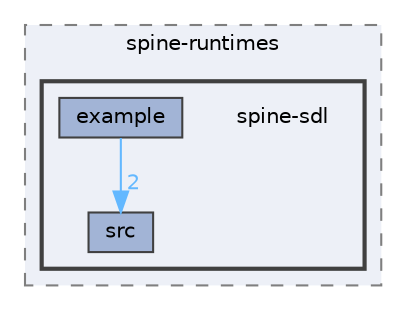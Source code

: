 digraph "external/spine-runtimes/spine-sdl"
{
 // LATEX_PDF_SIZE
  bgcolor="transparent";
  edge [fontname=Helvetica,fontsize=10,labelfontname=Helvetica,labelfontsize=10];
  node [fontname=Helvetica,fontsize=10,shape=box,height=0.2,width=0.4];
  compound=true
  subgraph clusterdir_94c52e4671823048607ba4e9620d2ef0 {
    graph [ bgcolor="#edf0f7", pencolor="grey50", label="spine-runtimes", fontname=Helvetica,fontsize=10 style="filled,dashed", URL="dir_94c52e4671823048607ba4e9620d2ef0.html",tooltip=""]
  subgraph clusterdir_86f157722bf6f092b7bc42af6d778a98 {
    graph [ bgcolor="#edf0f7", pencolor="grey25", label="", fontname=Helvetica,fontsize=10 style="filled,bold", URL="dir_86f157722bf6f092b7bc42af6d778a98.html",tooltip=""]
    dir_86f157722bf6f092b7bc42af6d778a98 [shape=plaintext, label="spine-sdl"];
  dir_1f9b39280a3ac371eaed6c3ed8ea0df3 [label="example", fillcolor="#a2b4d6", color="grey25", style="filled", URL="dir_1f9b39280a3ac371eaed6c3ed8ea0df3.html",tooltip=""];
  dir_27c704b6f49c24da9bf6eb992798860b [label="src", fillcolor="#a2b4d6", color="grey25", style="filled", URL="dir_27c704b6f49c24da9bf6eb992798860b.html",tooltip=""];
  }
  }
  dir_1f9b39280a3ac371eaed6c3ed8ea0df3->dir_27c704b6f49c24da9bf6eb992798860b [headlabel="2", labeldistance=1.5 headhref="dir_000262_000773.html" href="dir_000262_000773.html" color="steelblue1" fontcolor="steelblue1"];
}
